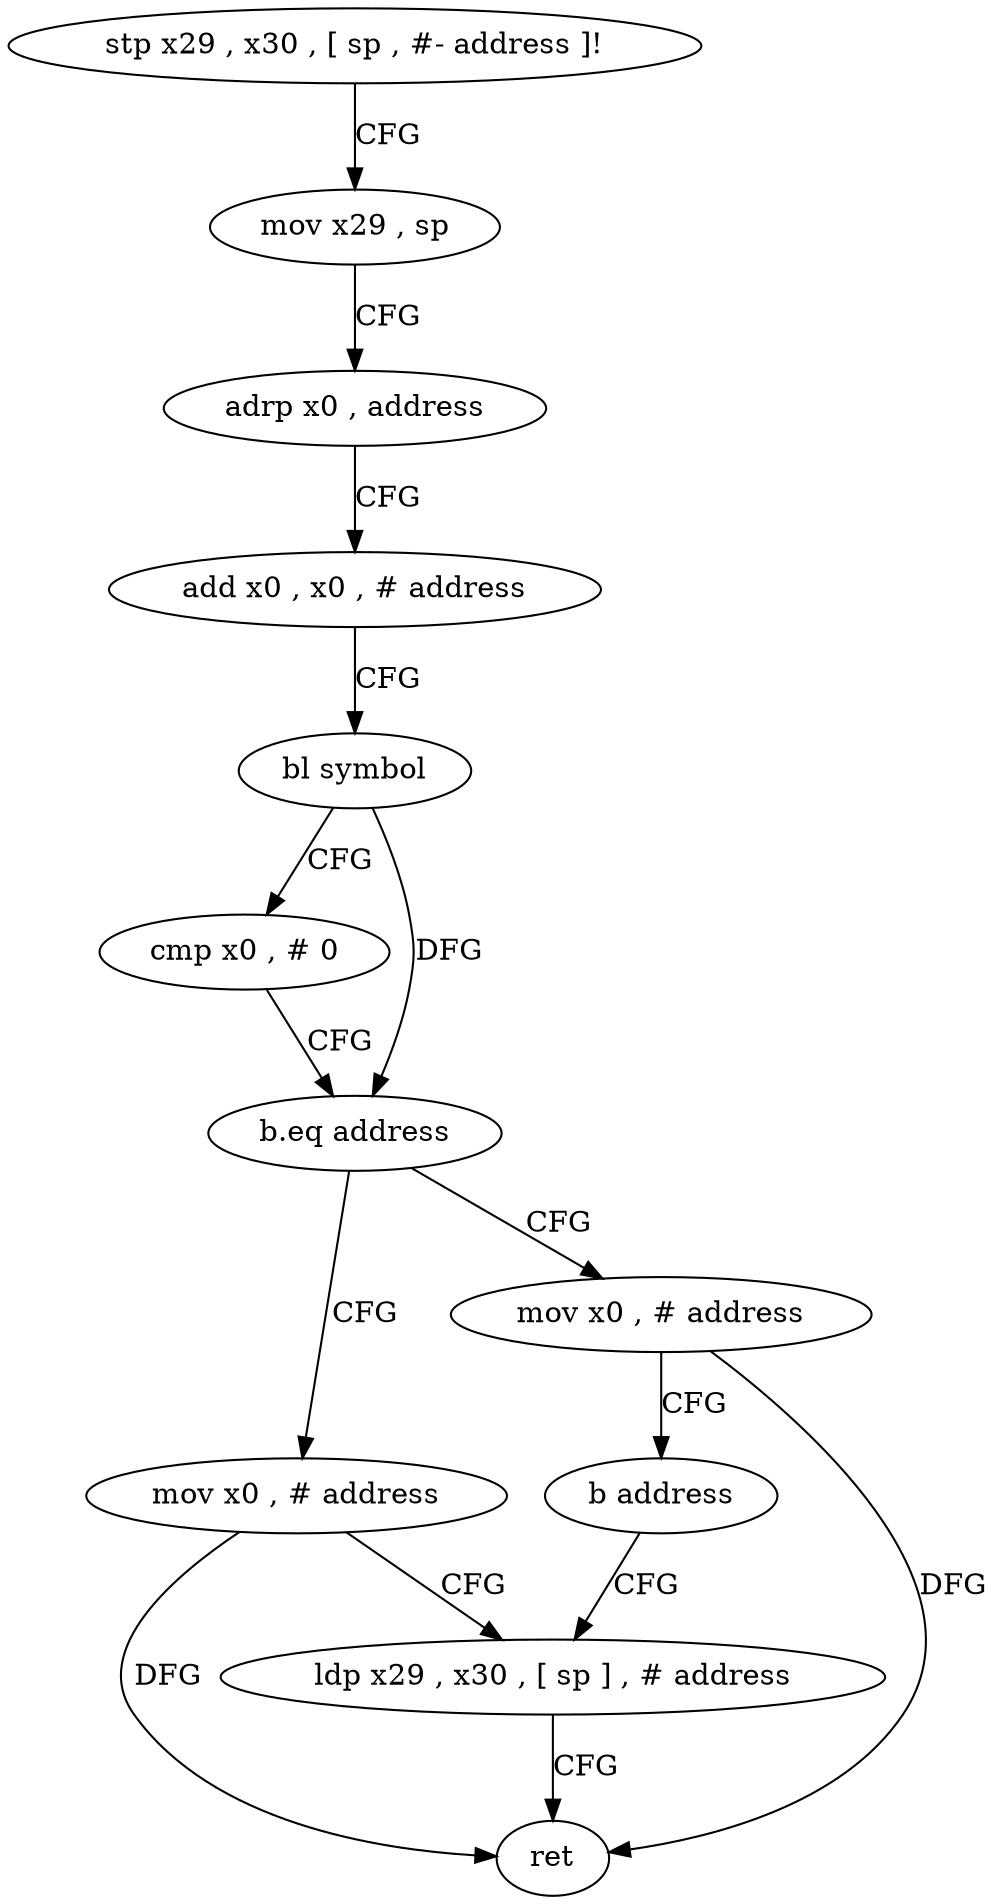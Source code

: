 digraph "func" {
"4325140" [label = "stp x29 , x30 , [ sp , #- address ]!" ]
"4325144" [label = "mov x29 , sp" ]
"4325148" [label = "adrp x0 , address" ]
"4325152" [label = "add x0 , x0 , # address" ]
"4325156" [label = "bl symbol" ]
"4325160" [label = "cmp x0 , # 0" ]
"4325164" [label = "b.eq address" ]
"4325176" [label = "mov x0 , # address" ]
"4325168" [label = "mov x0 , # address" ]
"4325180" [label = "ldp x29 , x30 , [ sp ] , # address" ]
"4325172" [label = "b address" ]
"4325184" [label = "ret" ]
"4325140" -> "4325144" [ label = "CFG" ]
"4325144" -> "4325148" [ label = "CFG" ]
"4325148" -> "4325152" [ label = "CFG" ]
"4325152" -> "4325156" [ label = "CFG" ]
"4325156" -> "4325160" [ label = "CFG" ]
"4325156" -> "4325164" [ label = "DFG" ]
"4325160" -> "4325164" [ label = "CFG" ]
"4325164" -> "4325176" [ label = "CFG" ]
"4325164" -> "4325168" [ label = "CFG" ]
"4325176" -> "4325180" [ label = "CFG" ]
"4325176" -> "4325184" [ label = "DFG" ]
"4325168" -> "4325172" [ label = "CFG" ]
"4325168" -> "4325184" [ label = "DFG" ]
"4325180" -> "4325184" [ label = "CFG" ]
"4325172" -> "4325180" [ label = "CFG" ]
}
